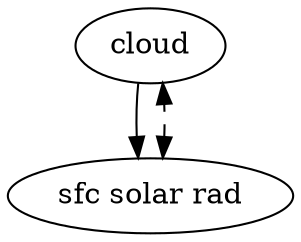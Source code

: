 digraph G {
	c[label="cloud"];
	s[label="sfc solar rad"];

	c -> s;
	s -> c [dir="both",style="dashed"];

}
